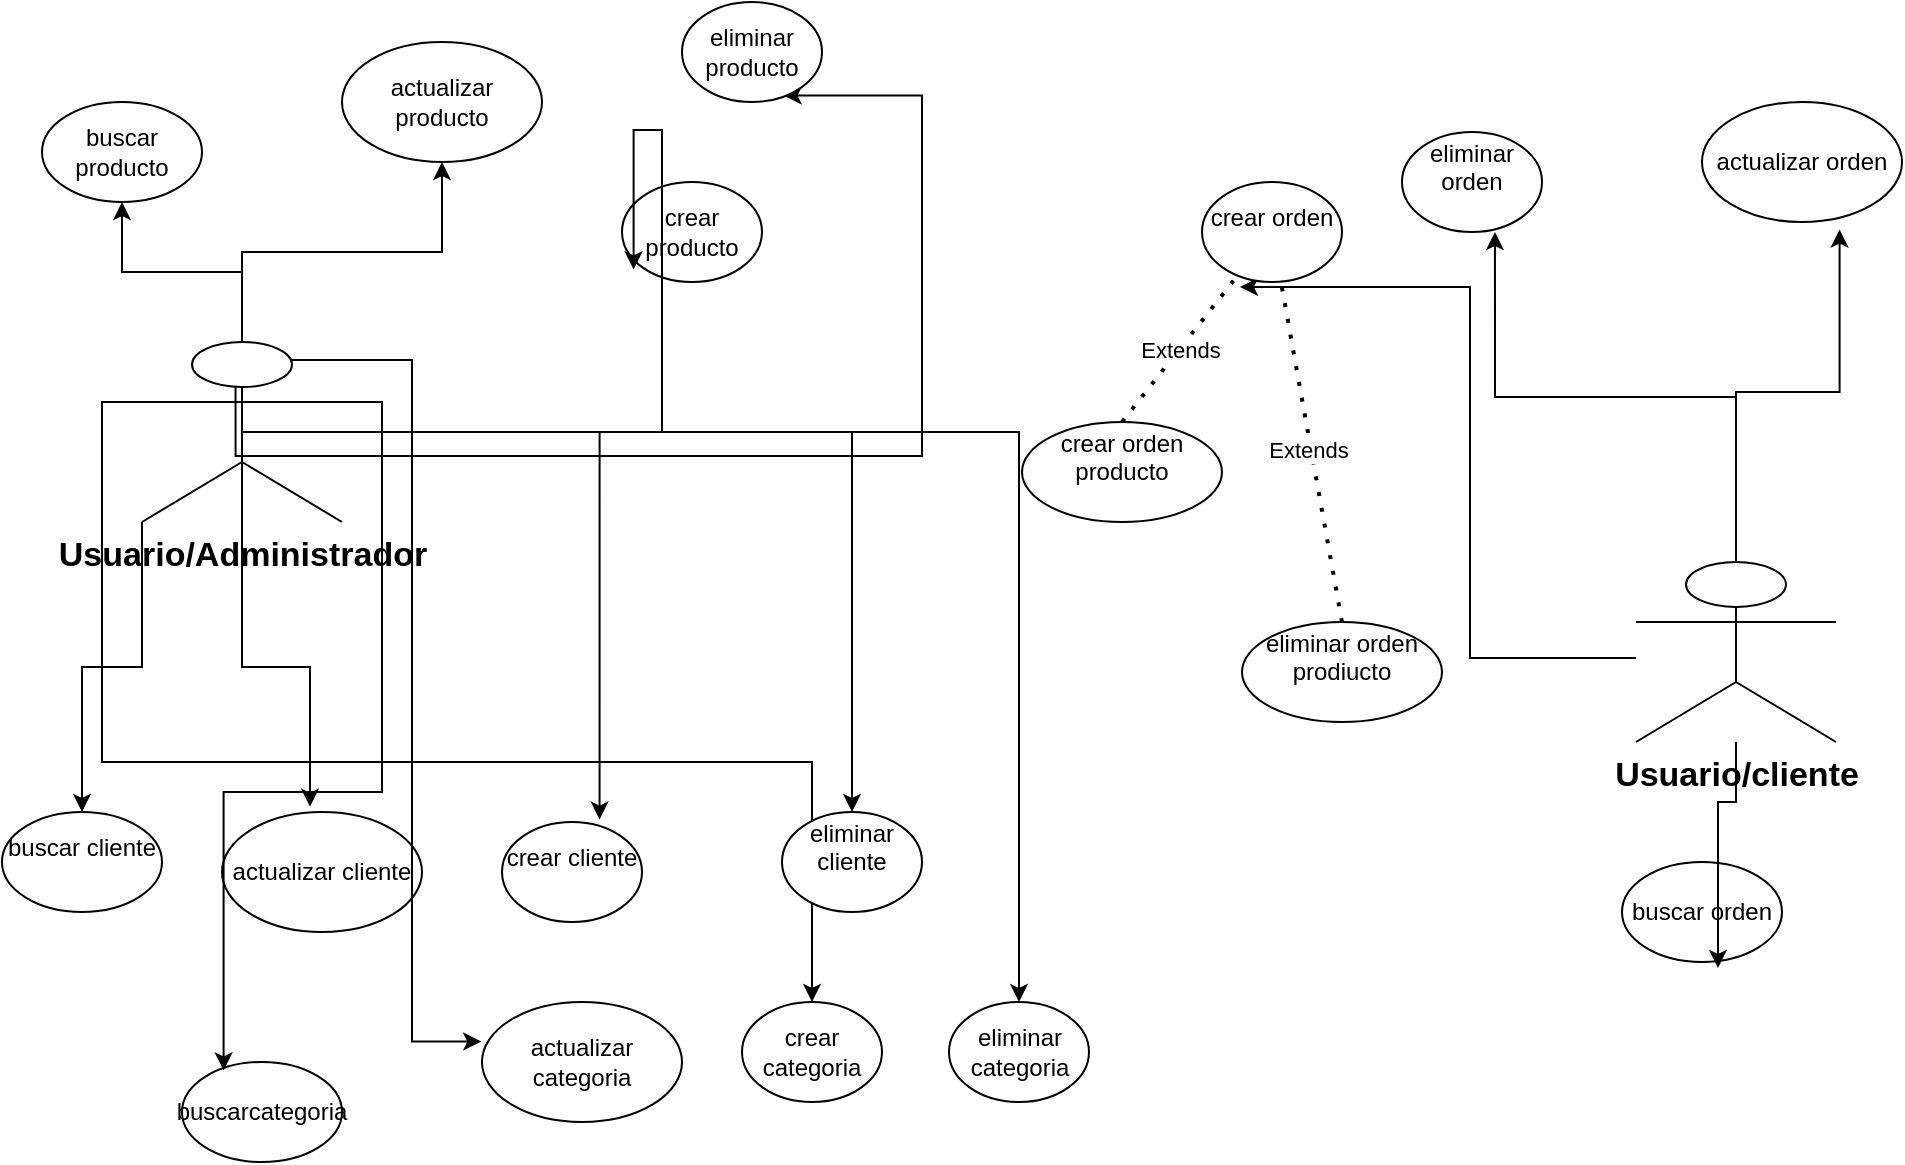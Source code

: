 <mxfile version="24.6.4" type="device">
  <diagram name="Página-1" id="J03asv1I7sSIDp-0tf8s">
    <mxGraphModel dx="1036" dy="1775" grid="1" gridSize="10" guides="1" tooltips="1" connect="1" arrows="1" fold="1" page="1" pageScale="1" pageWidth="827" pageHeight="1169" math="0" shadow="0">
      <root>
        <mxCell id="0" />
        <mxCell id="1" parent="0" />
        <mxCell id="oM7LcJpkM4L6m6_gp0lg-1" value="crear producto" style="ellipse;whiteSpace=wrap;html=1;" vertex="1" parent="1">
          <mxGeometry x="320" y="70" width="70" height="50" as="geometry" />
        </mxCell>
        <mxCell id="oM7LcJpkM4L6m6_gp0lg-8" style="edgeStyle=orthogonalEdgeStyle;rounded=0;orthogonalLoop=1;jettySize=auto;html=1;" edge="1" parent="1" source="oM7LcJpkM4L6m6_gp0lg-2" target="oM7LcJpkM4L6m6_gp0lg-3">
          <mxGeometry relative="1" as="geometry" />
        </mxCell>
        <mxCell id="oM7LcJpkM4L6m6_gp0lg-16" style="edgeStyle=orthogonalEdgeStyle;rounded=0;orthogonalLoop=1;jettySize=auto;html=1;entryX=0.5;entryY=1;entryDx=0;entryDy=0;" edge="1" parent="1" source="oM7LcJpkM4L6m6_gp0lg-2" target="oM7LcJpkM4L6m6_gp0lg-4">
          <mxGeometry relative="1" as="geometry">
            <mxPoint x="560" y="230" as="sourcePoint" />
          </mxGeometry>
        </mxCell>
        <mxCell id="oM7LcJpkM4L6m6_gp0lg-17" style="edgeStyle=orthogonalEdgeStyle;rounded=0;orthogonalLoop=1;jettySize=auto;html=1;entryX=0.726;entryY=0.936;entryDx=0;entryDy=0;entryPerimeter=0;" edge="1" parent="1" target="oM7LcJpkM4L6m6_gp0lg-5">
          <mxGeometry relative="1" as="geometry">
            <mxPoint x="126.75" y="167.32" as="sourcePoint" />
            <mxPoint x="469.999" y="9.998" as="targetPoint" />
            <Array as="points">
              <mxPoint x="127" y="207" />
              <mxPoint x="470" y="207" />
              <mxPoint x="470" y="27" />
            </Array>
          </mxGeometry>
        </mxCell>
        <mxCell id="oM7LcJpkM4L6m6_gp0lg-22" style="edgeStyle=orthogonalEdgeStyle;rounded=0;orthogonalLoop=1;jettySize=auto;html=1;exitX=0;exitY=1;exitDx=0;exitDy=0;exitPerimeter=0;entryX=0.5;entryY=0;entryDx=0;entryDy=0;" edge="1" parent="1" source="oM7LcJpkM4L6m6_gp0lg-2" target="oM7LcJpkM4L6m6_gp0lg-20">
          <mxGeometry relative="1" as="geometry" />
        </mxCell>
        <mxCell id="oM7LcJpkM4L6m6_gp0lg-27" style="edgeStyle=orthogonalEdgeStyle;rounded=0;orthogonalLoop=1;jettySize=auto;html=1;exitX=0.5;exitY=0.5;exitDx=0;exitDy=0;exitPerimeter=0;" edge="1" parent="1" source="oM7LcJpkM4L6m6_gp0lg-2" target="oM7LcJpkM4L6m6_gp0lg-21">
          <mxGeometry relative="1" as="geometry" />
        </mxCell>
        <mxCell id="oM7LcJpkM4L6m6_gp0lg-52" style="edgeStyle=orthogonalEdgeStyle;rounded=0;orthogonalLoop=1;jettySize=auto;html=1;exitX=0;exitY=0.333;exitDx=0;exitDy=0;exitPerimeter=0;entryX=0.5;entryY=0;entryDx=0;entryDy=0;" edge="1" parent="1" source="oM7LcJpkM4L6m6_gp0lg-2" target="oM7LcJpkM4L6m6_gp0lg-46">
          <mxGeometry relative="1" as="geometry" />
        </mxCell>
        <mxCell id="oM7LcJpkM4L6m6_gp0lg-53" style="edgeStyle=orthogonalEdgeStyle;rounded=0;orthogonalLoop=1;jettySize=auto;html=1;exitX=0.5;exitY=0.5;exitDx=0;exitDy=0;exitPerimeter=0;" edge="1" parent="1" source="oM7LcJpkM4L6m6_gp0lg-2" target="oM7LcJpkM4L6m6_gp0lg-49">
          <mxGeometry relative="1" as="geometry" />
        </mxCell>
        <mxCell id="oM7LcJpkM4L6m6_gp0lg-2" value="Usuario/Administrador&lt;div style=&quot;font-size: 17px;&quot;&gt;&lt;br style=&quot;font-size: 17px;&quot;&gt;&lt;/div&gt;" style="shape=umlActor;verticalLabelPosition=bottom;verticalAlign=top;html=1;outlineConnect=0;fontFamily=arial;fontStyle=1;fontSize=17;" vertex="1" parent="1">
          <mxGeometry x="80" y="150" width="100" height="90" as="geometry" />
        </mxCell>
        <mxCell id="oM7LcJpkM4L6m6_gp0lg-3" value="actualizar producto" style="ellipse;whiteSpace=wrap;html=1;" vertex="1" parent="1">
          <mxGeometry x="180" width="100" height="60" as="geometry" />
        </mxCell>
        <mxCell id="oM7LcJpkM4L6m6_gp0lg-4" value="buscar producto" style="ellipse;whiteSpace=wrap;html=1;" vertex="1" parent="1">
          <mxGeometry x="30" y="30" width="80" height="50" as="geometry" />
        </mxCell>
        <mxCell id="oM7LcJpkM4L6m6_gp0lg-5" value="eliminar producto" style="ellipse;whiteSpace=wrap;html=1;" vertex="1" parent="1">
          <mxGeometry x="350" y="-20" width="70" height="50" as="geometry" />
        </mxCell>
        <mxCell id="oM7LcJpkM4L6m6_gp0lg-6" style="edgeStyle=orthogonalEdgeStyle;rounded=0;orthogonalLoop=1;jettySize=auto;html=1;entryX=0.083;entryY=0.875;entryDx=0;entryDy=0;entryPerimeter=0;" edge="1" parent="1" source="oM7LcJpkM4L6m6_gp0lg-2" target="oM7LcJpkM4L6m6_gp0lg-1">
          <mxGeometry relative="1" as="geometry">
            <mxPoint x="130" y="130" as="sourcePoint" />
            <Array as="points">
              <mxPoint x="340" y="195" />
              <mxPoint x="340" y="44" />
            </Array>
          </mxGeometry>
        </mxCell>
        <mxCell id="oM7LcJpkM4L6m6_gp0lg-18" value="crear cliente&lt;div&gt;&lt;br&gt;&lt;/div&gt;" style="ellipse;whiteSpace=wrap;html=1;" vertex="1" parent="1">
          <mxGeometry x="260" y="390" width="70" height="50" as="geometry" />
        </mxCell>
        <mxCell id="oM7LcJpkM4L6m6_gp0lg-19" value="actualizar cliente" style="ellipse;whiteSpace=wrap;html=1;" vertex="1" parent="1">
          <mxGeometry x="120" y="385" width="100" height="60" as="geometry" />
        </mxCell>
        <mxCell id="oM7LcJpkM4L6m6_gp0lg-20" value="buscar cliente&lt;div&gt;&lt;br&gt;&lt;/div&gt;" style="ellipse;whiteSpace=wrap;html=1;" vertex="1" parent="1">
          <mxGeometry x="10" y="385" width="80" height="50" as="geometry" />
        </mxCell>
        <mxCell id="oM7LcJpkM4L6m6_gp0lg-21" value="eliminar cliente&lt;div&gt;&lt;br&gt;&lt;/div&gt;" style="ellipse;whiteSpace=wrap;html=1;" vertex="1" parent="1">
          <mxGeometry x="400" y="385" width="70" height="50" as="geometry" />
        </mxCell>
        <mxCell id="oM7LcJpkM4L6m6_gp0lg-25" style="edgeStyle=orthogonalEdgeStyle;rounded=0;orthogonalLoop=1;jettySize=auto;html=1;exitX=0.5;exitY=0.5;exitDx=0;exitDy=0;exitPerimeter=0;entryX=0.44;entryY=-0.043;entryDx=0;entryDy=0;entryPerimeter=0;" edge="1" parent="1" source="oM7LcJpkM4L6m6_gp0lg-2" target="oM7LcJpkM4L6m6_gp0lg-19">
          <mxGeometry relative="1" as="geometry" />
        </mxCell>
        <mxCell id="oM7LcJpkM4L6m6_gp0lg-26" style="edgeStyle=orthogonalEdgeStyle;rounded=0;orthogonalLoop=1;jettySize=auto;html=1;exitX=0.5;exitY=0.5;exitDx=0;exitDy=0;exitPerimeter=0;entryX=0.697;entryY=-0.024;entryDx=0;entryDy=0;entryPerimeter=0;" edge="1" parent="1" source="oM7LcJpkM4L6m6_gp0lg-2" target="oM7LcJpkM4L6m6_gp0lg-18">
          <mxGeometry relative="1" as="geometry" />
        </mxCell>
        <mxCell id="oM7LcJpkM4L6m6_gp0lg-44" style="edgeStyle=orthogonalEdgeStyle;rounded=0;orthogonalLoop=1;jettySize=auto;html=1;entryX=0.5;entryY=1;entryDx=0;entryDy=0;" edge="1" parent="1" source="oM7LcJpkM4L6m6_gp0lg-34">
          <mxGeometry relative="1" as="geometry">
            <mxPoint x="811" y="307.5" as="sourcePoint" />
            <mxPoint x="629" y="122.5" as="targetPoint" />
            <Array as="points">
              <mxPoint x="744" y="308" />
              <mxPoint x="744" y="123" />
            </Array>
          </mxGeometry>
        </mxCell>
        <mxCell id="oM7LcJpkM4L6m6_gp0lg-34" value="&lt;div style=&quot;font-size: 17px;&quot;&gt;Usuario/cliente&lt;/div&gt;&lt;div style=&quot;font-size: 17px;&quot;&gt;&lt;br&gt;&lt;/div&gt;" style="shape=umlActor;verticalLabelPosition=bottom;verticalAlign=top;html=1;outlineConnect=0;fontFamily=arial;fontStyle=1;fontSize=17;" vertex="1" parent="1">
          <mxGeometry x="827" y="260" width="100" height="90" as="geometry" />
        </mxCell>
        <mxCell id="oM7LcJpkM4L6m6_gp0lg-37" value="crear orden&lt;div&gt;&lt;br&gt;&lt;/div&gt;" style="ellipse;whiteSpace=wrap;html=1;" vertex="1" parent="1">
          <mxGeometry x="610" y="70" width="70" height="50" as="geometry" />
        </mxCell>
        <mxCell id="oM7LcJpkM4L6m6_gp0lg-38" value="actualizar orden" style="ellipse;whiteSpace=wrap;html=1;" vertex="1" parent="1">
          <mxGeometry x="860" y="30" width="100" height="60" as="geometry" />
        </mxCell>
        <mxCell id="oM7LcJpkM4L6m6_gp0lg-39" value="buscar orden" style="ellipse;whiteSpace=wrap;html=1;" vertex="1" parent="1">
          <mxGeometry x="820" y="410" width="80" height="50" as="geometry" />
        </mxCell>
        <mxCell id="oM7LcJpkM4L6m6_gp0lg-40" value="eliminar orden&lt;div&gt;&lt;br&gt;&lt;/div&gt;" style="ellipse;whiteSpace=wrap;html=1;" vertex="1" parent="1">
          <mxGeometry x="710" y="45" width="70" height="50" as="geometry" />
        </mxCell>
        <mxCell id="oM7LcJpkM4L6m6_gp0lg-42" style="edgeStyle=orthogonalEdgeStyle;rounded=0;orthogonalLoop=1;jettySize=auto;html=1;entryX=0.6;entryY=1.06;entryDx=0;entryDy=0;entryPerimeter=0;" edge="1" parent="1" source="oM7LcJpkM4L6m6_gp0lg-34" target="oM7LcJpkM4L6m6_gp0lg-39">
          <mxGeometry relative="1" as="geometry" />
        </mxCell>
        <mxCell id="oM7LcJpkM4L6m6_gp0lg-45" style="edgeStyle=orthogonalEdgeStyle;rounded=0;orthogonalLoop=1;jettySize=auto;html=1;exitX=0.5;exitY=0;exitDx=0;exitDy=0;exitPerimeter=0;entryX=0.664;entryY=1;entryDx=0;entryDy=0;entryPerimeter=0;" edge="1" parent="1" source="oM7LcJpkM4L6m6_gp0lg-34" target="oM7LcJpkM4L6m6_gp0lg-40">
          <mxGeometry relative="1" as="geometry" />
        </mxCell>
        <mxCell id="oM7LcJpkM4L6m6_gp0lg-46" value="crear categoria" style="ellipse;whiteSpace=wrap;html=1;" vertex="1" parent="1">
          <mxGeometry x="380" y="480" width="70" height="50" as="geometry" />
        </mxCell>
        <mxCell id="oM7LcJpkM4L6m6_gp0lg-47" value="actualizar categoria" style="ellipse;whiteSpace=wrap;html=1;" vertex="1" parent="1">
          <mxGeometry x="250" y="480" width="100" height="60" as="geometry" />
        </mxCell>
        <mxCell id="oM7LcJpkM4L6m6_gp0lg-48" value="buscarcategoria" style="ellipse;whiteSpace=wrap;html=1;" vertex="1" parent="1">
          <mxGeometry x="100" y="510" width="80" height="50" as="geometry" />
        </mxCell>
        <mxCell id="oM7LcJpkM4L6m6_gp0lg-49" value="eliminar categoria" style="ellipse;whiteSpace=wrap;html=1;" vertex="1" parent="1">
          <mxGeometry x="483.5" y="480" width="70" height="50" as="geometry" />
        </mxCell>
        <mxCell id="oM7LcJpkM4L6m6_gp0lg-50" style="edgeStyle=orthogonalEdgeStyle;rounded=0;orthogonalLoop=1;jettySize=auto;html=1;exitX=0.75;exitY=0.1;exitDx=0;exitDy=0;exitPerimeter=0;entryX=-0.004;entryY=0.33;entryDx=0;entryDy=0;entryPerimeter=0;" edge="1" parent="1" source="oM7LcJpkM4L6m6_gp0lg-2" target="oM7LcJpkM4L6m6_gp0lg-47">
          <mxGeometry relative="1" as="geometry" />
        </mxCell>
        <mxCell id="oM7LcJpkM4L6m6_gp0lg-51" style="edgeStyle=orthogonalEdgeStyle;rounded=0;orthogonalLoop=1;jettySize=auto;html=1;exitX=1;exitY=0.333;exitDx=0;exitDy=0;exitPerimeter=0;entryX=0.26;entryY=0.084;entryDx=0;entryDy=0;entryPerimeter=0;" edge="1" parent="1" source="oM7LcJpkM4L6m6_gp0lg-2" target="oM7LcJpkM4L6m6_gp0lg-48">
          <mxGeometry relative="1" as="geometry" />
        </mxCell>
        <mxCell id="oM7LcJpkM4L6m6_gp0lg-56" style="edgeStyle=orthogonalEdgeStyle;rounded=0;orthogonalLoop=1;jettySize=auto;html=1;exitX=0.5;exitY=0;exitDx=0;exitDy=0;exitPerimeter=0;entryX=0.688;entryY=1.063;entryDx=0;entryDy=0;entryPerimeter=0;" edge="1" parent="1" source="oM7LcJpkM4L6m6_gp0lg-34" target="oM7LcJpkM4L6m6_gp0lg-38">
          <mxGeometry relative="1" as="geometry" />
        </mxCell>
        <mxCell id="oM7LcJpkM4L6m6_gp0lg-57" value="" style="endArrow=none;dashed=1;html=1;dashPattern=1 3;strokeWidth=2;rounded=0;exitX=0.5;exitY=0;exitDx=0;exitDy=0;" edge="1" parent="1" source="oM7LcJpkM4L6m6_gp0lg-60" target="oM7LcJpkM4L6m6_gp0lg-37">
          <mxGeometry width="50" height="50" relative="1" as="geometry">
            <mxPoint x="560" y="145" as="sourcePoint" />
            <mxPoint x="610" y="95" as="targetPoint" />
          </mxGeometry>
        </mxCell>
        <mxCell id="oM7LcJpkM4L6m6_gp0lg-58" value="Extends" style="edgeLabel;html=1;align=center;verticalAlign=middle;resizable=0;points=[];" vertex="1" connectable="0" parent="oM7LcJpkM4L6m6_gp0lg-57">
          <mxGeometry x="-0.01" relative="1" as="geometry">
            <mxPoint as="offset" />
          </mxGeometry>
        </mxCell>
        <mxCell id="oM7LcJpkM4L6m6_gp0lg-60" value="crear orden producto&lt;div&gt;&lt;div&gt;&lt;br&gt;&lt;/div&gt;&lt;/div&gt;" style="ellipse;whiteSpace=wrap;html=1;" vertex="1" parent="1">
          <mxGeometry x="520" y="190" width="100" height="50" as="geometry" />
        </mxCell>
        <mxCell id="oM7LcJpkM4L6m6_gp0lg-61" value="eliminar orden prodiucto&lt;div&gt;&lt;div&gt;&lt;br&gt;&lt;/div&gt;&lt;/div&gt;" style="ellipse;whiteSpace=wrap;html=1;" vertex="1" parent="1">
          <mxGeometry x="630" y="290" width="100" height="50" as="geometry" />
        </mxCell>
        <mxCell id="oM7LcJpkM4L6m6_gp0lg-64" value="" style="endArrow=none;dashed=1;html=1;dashPattern=1 3;strokeWidth=2;rounded=0;exitX=0.5;exitY=0;exitDx=0;exitDy=0;" edge="1" parent="1" source="oM7LcJpkM4L6m6_gp0lg-61" target="oM7LcJpkM4L6m6_gp0lg-37">
          <mxGeometry width="50" height="50" relative="1" as="geometry">
            <mxPoint x="640" y="210" as="sourcePoint" />
            <mxPoint x="690" y="160" as="targetPoint" />
          </mxGeometry>
        </mxCell>
        <mxCell id="oM7LcJpkM4L6m6_gp0lg-65" value="Extends" style="edgeLabel;html=1;align=center;verticalAlign=middle;resizable=0;points=[];" vertex="1" connectable="0" parent="oM7LcJpkM4L6m6_gp0lg-64">
          <mxGeometry x="0.01" y="2" relative="1" as="geometry">
            <mxPoint as="offset" />
          </mxGeometry>
        </mxCell>
      </root>
    </mxGraphModel>
  </diagram>
</mxfile>

